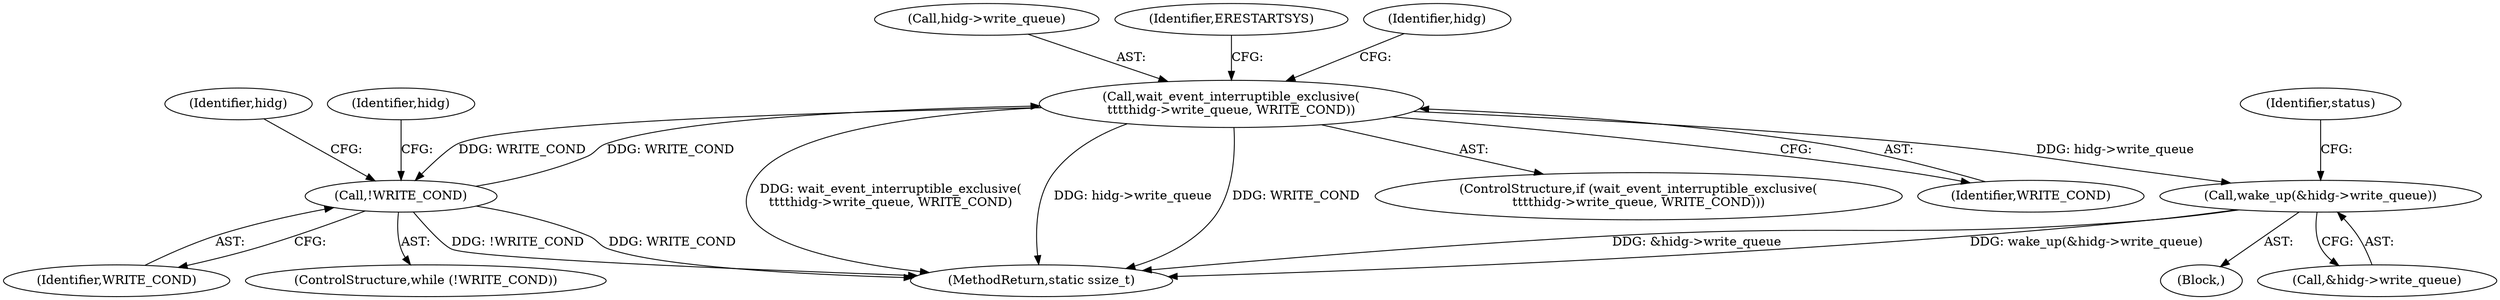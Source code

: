 digraph "0_linux_072684e8c58d17e853f8e8b9f6d9ce2e58d2b036@pointer" {
"1000157" [label="(Call,wait_event_interruptible_exclusive(\n\t\t\t\thidg->write_queue, WRITE_COND))"];
"1000138" [label="(Call,!WRITE_COND)"];
"1000157" [label="(Call,wait_event_interruptible_exclusive(\n\t\t\t\thidg->write_queue, WRITE_COND))"];
"1000312" [label="(Call,wake_up(&hidg->write_queue))"];
"1000144" [label="(Identifier,hidg)"];
"1000158" [label="(Call,hidg->write_queue)"];
"1000319" [label="(MethodReturn,static ssize_t)"];
"1000156" [label="(ControlStructure,if (wait_event_interruptible_exclusive(\n\t\t\t\thidg->write_queue, WRITE_COND)))"];
"1000173" [label="(Identifier,hidg)"];
"1000318" [label="(Identifier,status)"];
"1000312" [label="(Call,wake_up(&hidg->write_queue))"];
"1000313" [label="(Call,&hidg->write_queue)"];
"1000139" [label="(Identifier,WRITE_COND)"];
"1000108" [label="(Block,)"];
"1000157" [label="(Call,wait_event_interruptible_exclusive(\n\t\t\t\thidg->write_queue, WRITE_COND))"];
"1000164" [label="(Identifier,ERESTARTSYS)"];
"1000168" [label="(Identifier,hidg)"];
"1000138" [label="(Call,!WRITE_COND)"];
"1000137" [label="(ControlStructure,while (!WRITE_COND))"];
"1000161" [label="(Identifier,WRITE_COND)"];
"1000157" -> "1000156"  [label="AST: "];
"1000157" -> "1000161"  [label="CFG: "];
"1000158" -> "1000157"  [label="AST: "];
"1000161" -> "1000157"  [label="AST: "];
"1000164" -> "1000157"  [label="CFG: "];
"1000168" -> "1000157"  [label="CFG: "];
"1000157" -> "1000319"  [label="DDG: wait_event_interruptible_exclusive(\n\t\t\t\thidg->write_queue, WRITE_COND)"];
"1000157" -> "1000319"  [label="DDG: hidg->write_queue"];
"1000157" -> "1000319"  [label="DDG: WRITE_COND"];
"1000157" -> "1000138"  [label="DDG: WRITE_COND"];
"1000138" -> "1000157"  [label="DDG: WRITE_COND"];
"1000157" -> "1000312"  [label="DDG: hidg->write_queue"];
"1000138" -> "1000137"  [label="AST: "];
"1000138" -> "1000139"  [label="CFG: "];
"1000139" -> "1000138"  [label="AST: "];
"1000144" -> "1000138"  [label="CFG: "];
"1000173" -> "1000138"  [label="CFG: "];
"1000138" -> "1000319"  [label="DDG: WRITE_COND"];
"1000138" -> "1000319"  [label="DDG: !WRITE_COND"];
"1000312" -> "1000108"  [label="AST: "];
"1000312" -> "1000313"  [label="CFG: "];
"1000313" -> "1000312"  [label="AST: "];
"1000318" -> "1000312"  [label="CFG: "];
"1000312" -> "1000319"  [label="DDG: wake_up(&hidg->write_queue)"];
"1000312" -> "1000319"  [label="DDG: &hidg->write_queue"];
}
